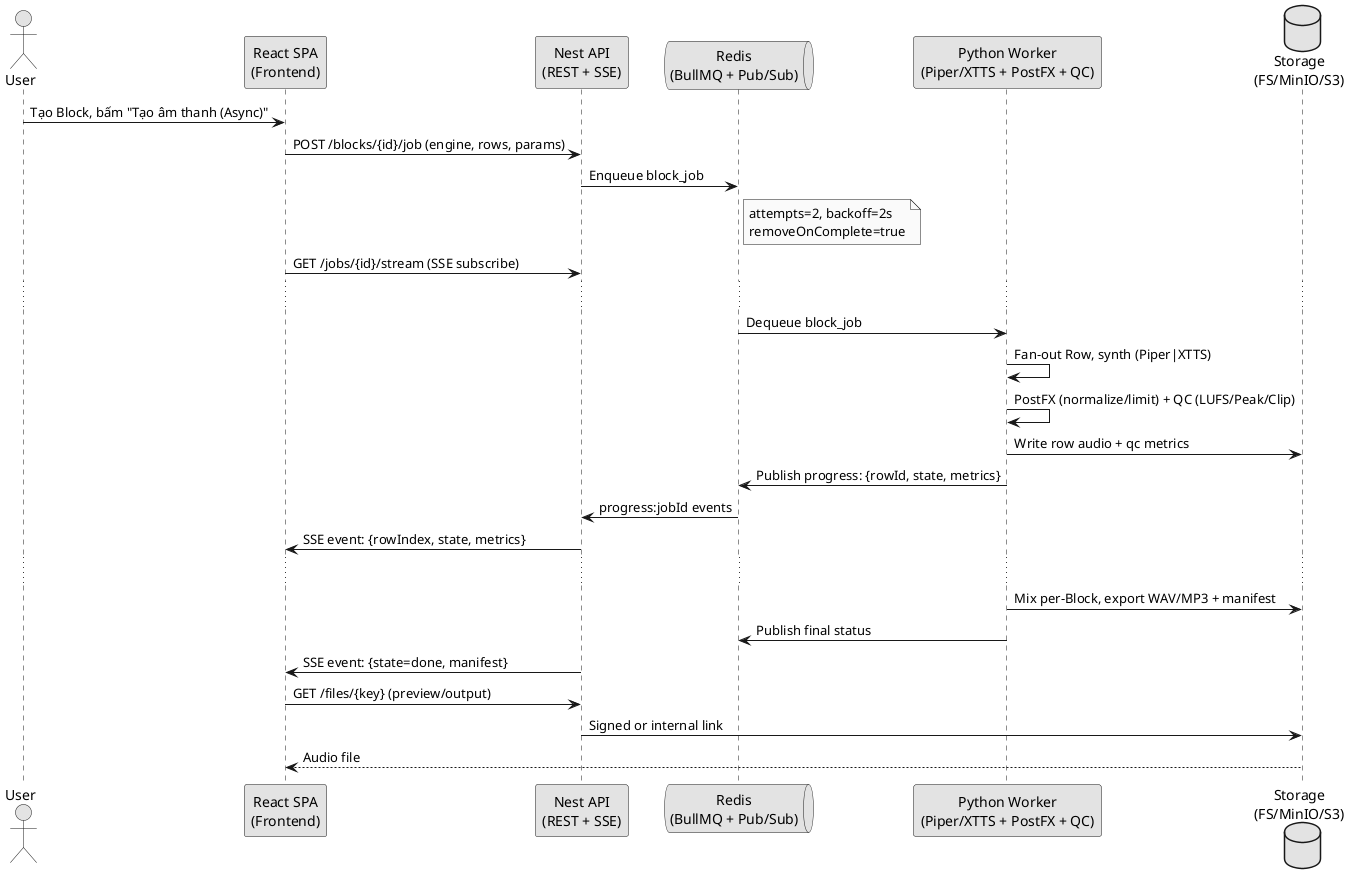@startuml ARCH-0001-tts-vtn-phase1
' Sequence diagram: từ tạo Job đến nhận progress & tải file
skinparam monochrome true
skinparam Shadowing false
skinparam sequenceArrowThickness 1

actor User as U
participant "React SPA\n(Frontend)" as FE
participant "Nest API\n(REST + SSE)" as API
queue "Redis\n(BullMQ + Pub/Sub)" as R
participant "Python Worker\n(Piper/XTTS + PostFX + QC)" as WK
database "Storage\n(FS/MinIO/S3)" as ST

U -> FE: Tạo Block, bấm "Tạo âm thanh (Async)"
FE -> API: POST /blocks/{id}/job (engine, rows, params)
API -> R: Enqueue block_job
note right of R: attempts=2, backoff=2s\nremoveOnComplete=true

FE -> API: GET /jobs/{id}/stream (SSE subscribe)
...
R -> WK: Dequeue block_job
WK -> WK: Fan-out Row, synth (Piper|XTTS)
WK -> WK: PostFX (normalize/limit) + QC (LUFS/Peak/Clip)
WK -> ST: Write row audio + qc metrics
WK -> R: Publish progress: {rowId, state, metrics}
R -> API: progress:jobId events
API -> FE: SSE event: {rowIndex, state, metrics}
...
WK -> ST: Mix per-Block, export WAV/MP3 + manifest
WK -> R: Publish final status
API -> FE: SSE event: {state=done, manifest}
FE -> API: GET /files/{key} (preview/output)
API -> ST: Signed or internal link
ST --> FE: Audio file
@enduml
